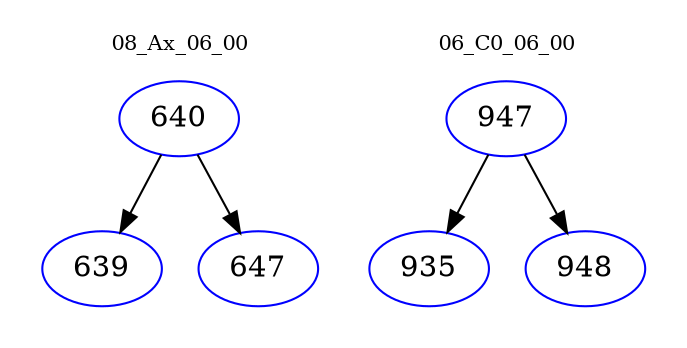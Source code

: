 digraph{
subgraph cluster_0 {
color = white
label = "08_Ax_06_00";
fontsize=10;
T0_640 [label="640", color="blue"]
T0_640 -> T0_639 [color="black"]
T0_639 [label="639", color="blue"]
T0_640 -> T0_647 [color="black"]
T0_647 [label="647", color="blue"]
}
subgraph cluster_1 {
color = white
label = "06_C0_06_00";
fontsize=10;
T1_947 [label="947", color="blue"]
T1_947 -> T1_935 [color="black"]
T1_935 [label="935", color="blue"]
T1_947 -> T1_948 [color="black"]
T1_948 [label="948", color="blue"]
}
}
